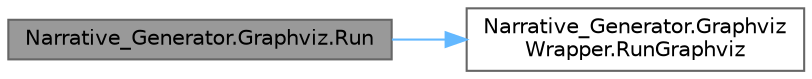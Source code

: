 digraph "Narrative_Generator.Graphviz.Run"
{
 // LATEX_PDF_SIZE
  bgcolor="transparent";
  edge [fontname=Helvetica,fontsize=10,labelfontname=Helvetica,labelfontsize=10];
  node [fontname=Helvetica,fontsize=10,shape=box,height=0.2,width=0.4];
  rankdir="LR";
  Node1 [label="Narrative_Generator.Graphviz.Run",height=0.2,width=0.4,color="gray40", fillcolor="grey60", style="filled", fontcolor="black",tooltip="The method that starts the renderer."];
  Node1 -> Node2 [color="steelblue1",style="solid"];
  Node2 [label="Narrative_Generator.Graphviz\lWrapper.RunGraphviz",height=0.2,width=0.4,color="grey40", fillcolor="white", style="filled",URL="$class_narrative___generator_1_1_graphviz_wrapper.html#ae1759ddd195c0625305d56750b641c74",tooltip="A method that launches a method that controls the launch and configuration of the rendering process,..."];
}
